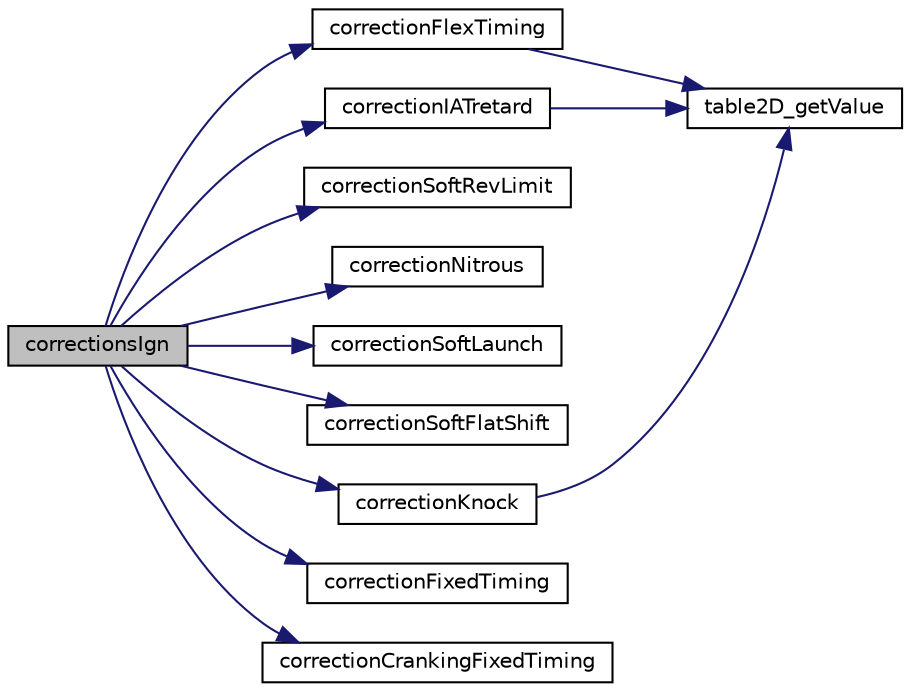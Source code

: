 digraph "correctionsIgn"
{
 // LATEX_PDF_SIZE
  edge [fontname="Helvetica",fontsize="10",labelfontname="Helvetica",labelfontsize="10"];
  node [fontname="Helvetica",fontsize="10",shape=record];
  rankdir="LR";
  Node38 [label="correctionsIgn",height=0.2,width=0.4,color="black", fillcolor="grey75", style="filled", fontcolor="black",tooltip=" "];
  Node38 -> Node39 [color="midnightblue",fontsize="10",style="solid",fontname="Helvetica"];
  Node39 [label="correctionFlexTiming",height=0.2,width=0.4,color="black", fillcolor="white", style="filled",URL="$corrections_8ino.html#a18ae54266369c0e78436f3526dda729e",tooltip=" "];
  Node39 -> Node40 [color="midnightblue",fontsize="10",style="solid",fontname="Helvetica"];
  Node40 [label="table2D_getValue",height=0.2,width=0.4,color="black", fillcolor="white", style="filled",URL="$table_8h.html#a462f96f099a0c20647d0a29e96e2e80c",tooltip=" "];
  Node38 -> Node41 [color="midnightblue",fontsize="10",style="solid",fontname="Helvetica"];
  Node41 [label="correctionIATretard",height=0.2,width=0.4,color="black", fillcolor="white", style="filled",URL="$corrections_8ino.html#a48d1d2ae11cd91eb57a6c7e6bc61fdc5",tooltip=" "];
  Node41 -> Node40 [color="midnightblue",fontsize="10",style="solid",fontname="Helvetica"];
  Node38 -> Node42 [color="midnightblue",fontsize="10",style="solid",fontname="Helvetica"];
  Node42 [label="correctionSoftRevLimit",height=0.2,width=0.4,color="black", fillcolor="white", style="filled",URL="$corrections_8ino.html#a1b4843d731253af035f4e7a5c4e34c97",tooltip=" "];
  Node38 -> Node43 [color="midnightblue",fontsize="10",style="solid",fontname="Helvetica"];
  Node43 [label="correctionNitrous",height=0.2,width=0.4,color="black", fillcolor="white", style="filled",URL="$corrections_8ino.html#ada6c15d9caef9e9f7e266c964e6285f9",tooltip=" "];
  Node38 -> Node44 [color="midnightblue",fontsize="10",style="solid",fontname="Helvetica"];
  Node44 [label="correctionSoftLaunch",height=0.2,width=0.4,color="black", fillcolor="white", style="filled",URL="$corrections_8ino.html#a686340f126b1f80039d49a7be18673c4",tooltip=" "];
  Node38 -> Node45 [color="midnightblue",fontsize="10",style="solid",fontname="Helvetica"];
  Node45 [label="correctionSoftFlatShift",height=0.2,width=0.4,color="black", fillcolor="white", style="filled",URL="$corrections_8ino.html#acc36e137b072c1eeb0d0c33cc2b3163e",tooltip=" "];
  Node38 -> Node46 [color="midnightblue",fontsize="10",style="solid",fontname="Helvetica"];
  Node46 [label="correctionKnock",height=0.2,width=0.4,color="black", fillcolor="white", style="filled",URL="$corrections_8ino.html#a6d2e97d2015b30a6bad1390238e78ab8",tooltip=" "];
  Node46 -> Node40 [color="midnightblue",fontsize="10",style="solid",fontname="Helvetica"];
  Node38 -> Node47 [color="midnightblue",fontsize="10",style="solid",fontname="Helvetica"];
  Node47 [label="correctionFixedTiming",height=0.2,width=0.4,color="black", fillcolor="white", style="filled",URL="$corrections_8ino.html#ae8ecbe20726ff92d5d5a16b8f29f85c5",tooltip=" "];
  Node38 -> Node48 [color="midnightblue",fontsize="10",style="solid",fontname="Helvetica"];
  Node48 [label="correctionCrankingFixedTiming",height=0.2,width=0.4,color="black", fillcolor="white", style="filled",URL="$corrections_8ino.html#afd681a5985c06751d68a447e5c3b363c",tooltip=" "];
}
